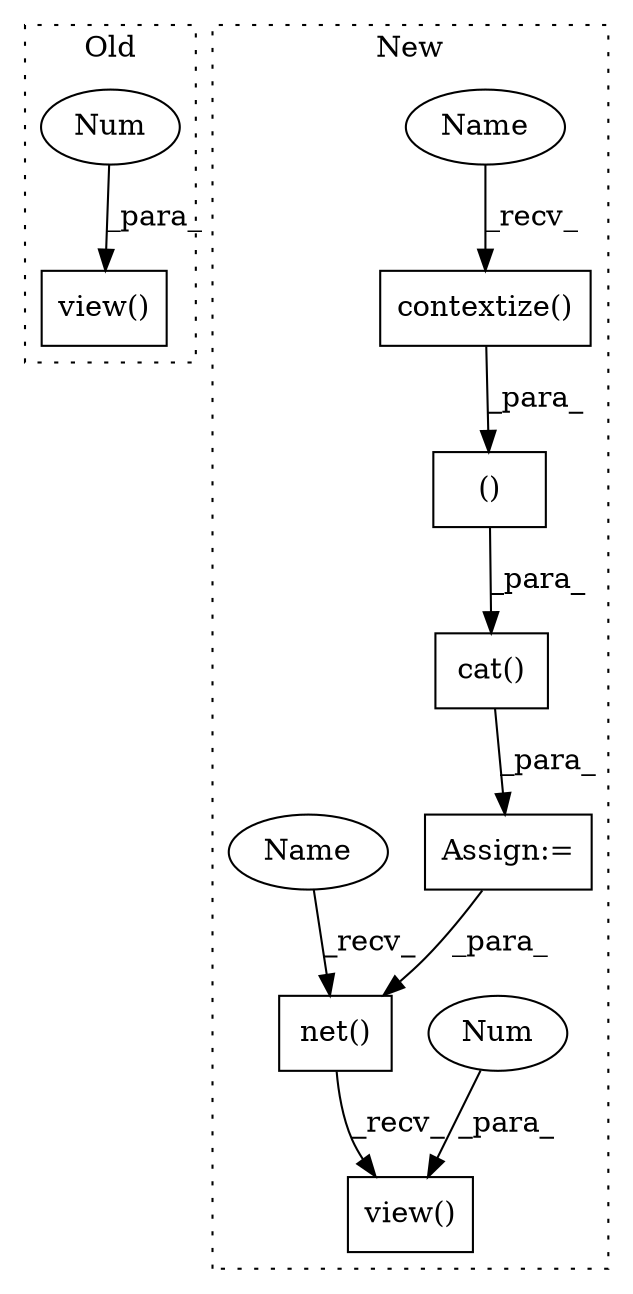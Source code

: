 digraph G {
subgraph cluster0 {
1 [label="view()" a="75" s="5593,5608" l="7,1" shape="box"];
8 [label="Num" a="76" s="5606" l="2" shape="ellipse"];
label = "Old";
style="dotted";
}
subgraph cluster1 {
2 [label="contextize()" a="75" s="12004,12035" l="16,1" shape="box"];
3 [label="net()" a="75" s="12295,12305" l="9,1" shape="box"];
4 [label="()" a="54" s="12224" l="3" shape="box"];
5 [label="view()" a="75" s="12337,12352" l="7,1" shape="box"];
6 [label="cat()" a="75" s="12207,12228" l="10,8" shape="box"];
7 [label="Num" a="76" s="12350" l="2" shape="ellipse"];
9 [label="Assign:=" a="68" s="12204" l="3" shape="box"];
10 [label="Name" a="87" s="12004" l="4" shape="ellipse"];
11 [label="Name" a="87" s="12295" l="4" shape="ellipse"];
label = "New";
style="dotted";
}
2 -> 4 [label="_para_"];
3 -> 5 [label="_recv_"];
4 -> 6 [label="_para_"];
6 -> 9 [label="_para_"];
7 -> 5 [label="_para_"];
8 -> 1 [label="_para_"];
9 -> 3 [label="_para_"];
10 -> 2 [label="_recv_"];
11 -> 3 [label="_recv_"];
}